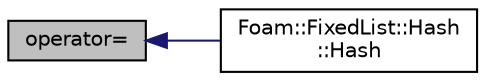 digraph "operator="
{
  bgcolor="transparent";
  edge [fontname="Helvetica",fontsize="10",labelfontname="Helvetica",labelfontsize="10"];
  node [fontname="Helvetica",fontsize="10",shape=record];
  rankdir="LR";
  Node113 [label="operator=",height=0.2,width=0.4,color="black", fillcolor="grey75", style="filled", fontcolor="black"];
  Node113 -> Node114 [dir="back",color="midnightblue",fontsize="10",style="solid",fontname="Helvetica"];
  Node114 [label="Foam::FixedList::Hash\l::Hash",height=0.2,width=0.4,color="black",URL="$a27013.html#a7d97a81e3e1f24c0b1785ac1c1d193e8"];
}
